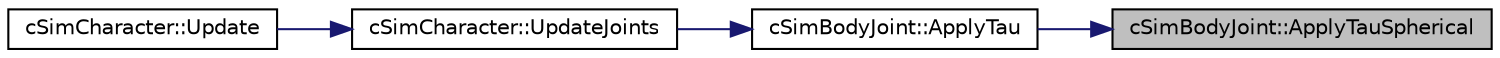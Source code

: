digraph "cSimBodyJoint::ApplyTauSpherical"
{
 // LATEX_PDF_SIZE
  edge [fontname="Helvetica",fontsize="10",labelfontname="Helvetica",labelfontsize="10"];
  node [fontname="Helvetica",fontsize="10",shape=record];
  rankdir="RL";
  Node1 [label="cSimBodyJoint::ApplyTauSpherical",height=0.2,width=0.4,color="black", fillcolor="grey75", style="filled", fontcolor="black",tooltip=" "];
  Node1 -> Node2 [dir="back",color="midnightblue",fontsize="10",style="solid",fontname="Helvetica"];
  Node2 [label="cSimBodyJoint::ApplyTau",height=0.2,width=0.4,color="black", fillcolor="white", style="filled",URL="$classc_sim_body_joint.html#ab3a01dd430c2c2fcb2acc86c48d77711",tooltip=" "];
  Node2 -> Node3 [dir="back",color="midnightblue",fontsize="10",style="solid",fontname="Helvetica"];
  Node3 [label="cSimCharacter::UpdateJoints",height=0.2,width=0.4,color="black", fillcolor="white", style="filled",URL="$classc_sim_character.html#a55f4a7d0cc22a80a63546eb69663592b",tooltip=" "];
  Node3 -> Node4 [dir="back",color="midnightblue",fontsize="10",style="solid",fontname="Helvetica"];
  Node4 [label="cSimCharacter::Update",height=0.2,width=0.4,color="black", fillcolor="white", style="filled",URL="$classc_sim_character.html#a08502801e86cf01ad5066981fee504ed",tooltip=" "];
}
